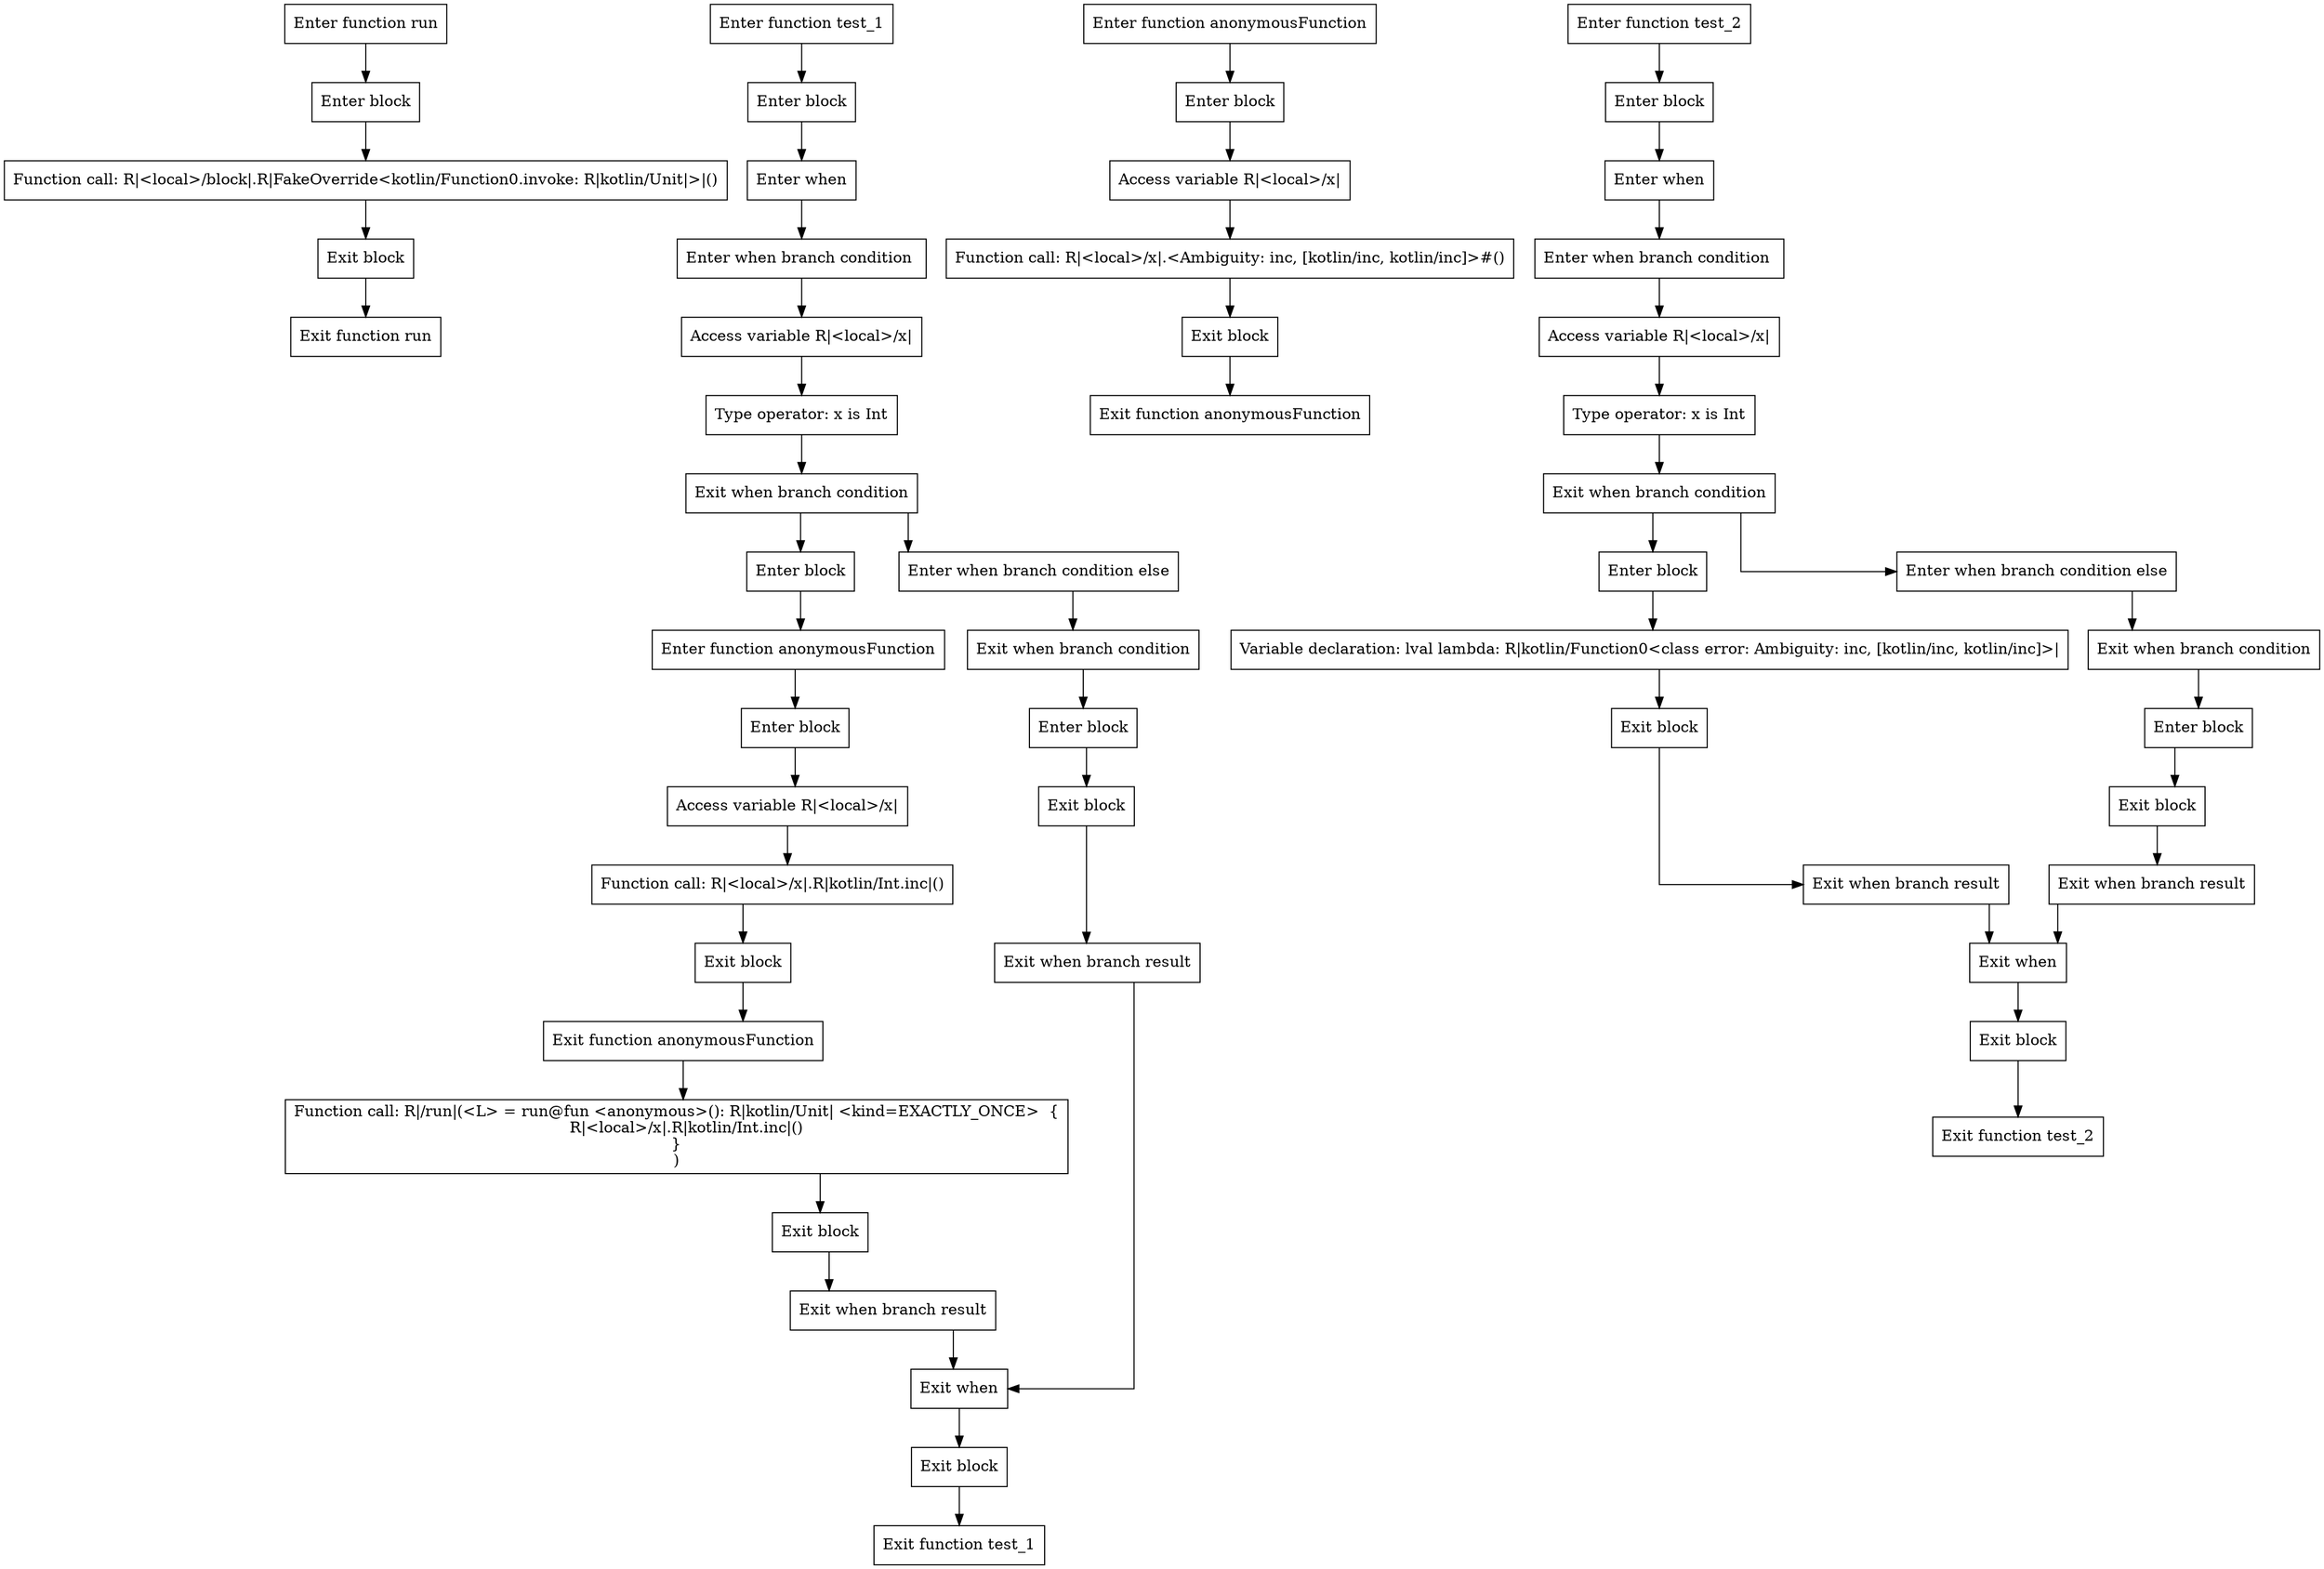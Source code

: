 digraph lambdas_kt {
graph [splines=ortho]

subgraph run {
  0 [shape=box label="Enter function run"];
  1 [shape=box label="Enter block"];
  2 [shape=box label="Function call: R|<local>/block|.R|FakeOverride<kotlin/Function0.invoke: R|kotlin/Unit|>|()"];
  3 [shape=box label="Exit block"];
  4 [shape=box label="Exit function run"];

  0 -> {1};
  1 -> {2};
  2 -> {3};
  3 -> {4};
}

subgraph test_1 {
  5 [shape=box label="Enter function test_1"];
  6 [shape=box label="Enter block"];
  7 [shape=box label="Enter when"];
  8 [shape=box label="Enter when branch condition "];
  9 [shape=box label="Access variable R|<local>/x|"];
  10 [shape=box label="Type operator: x is Int"];
  11 [shape=box label="Exit when branch condition"];
  12 [shape=box label="Enter block"];
  13 [shape=box label="Enter function anonymousFunction"];
  14 [shape=box label="Enter block"];
  15 [shape=box label="Access variable R|<local>/x|"];
  16 [shape=box label="Function call: R|<local>/x|.R|kotlin/Int.inc|()"];
  17 [shape=box label="Exit block"];
  18 [shape=box label="Exit function anonymousFunction"];
  19 [shape=box label="Function call: R|/run|(<L> = run@fun <anonymous>(): R|kotlin/Unit| <kind=EXACTLY_ONCE>  {
    R|<local>/x|.R|kotlin/Int.inc|()
}
)"];
  20 [shape=box label="Exit block"];
  21 [shape=box label="Exit when branch result"];
  22 [shape=box label="Enter when branch condition else"];
  23 [shape=box label="Exit when branch condition"];
  24 [shape=box label="Enter block"];
  25 [shape=box label="Exit block"];
  26 [shape=box label="Exit when branch result"];
  27 [shape=box label="Exit when"];
  28 [shape=box label="Exit block"];
  29 [shape=box label="Exit function test_1"];

  5 -> {6};
  6 -> {7};
  7 -> {8};
  8 -> {9};
  9 -> {10};
  10 -> {11};
  11 -> {12 22};
  12 -> {13};
  13 -> {14};
  14 -> {15};
  15 -> {16};
  16 -> {17};
  17 -> {18};
  18 -> {19};
  19 -> {20};
  20 -> {21};
  21 -> {27};
  22 -> {23};
  23 -> {24};
  24 -> {25};
  25 -> {26};
  26 -> {27};
  27 -> {28};
  28 -> {29};
}

subgraph <anonymous> {
  30 [shape=box label="Enter function anonymousFunction"];
  31 [shape=box label="Enter block"];
  32 [shape=box label="Access variable R|<local>/x|"];
  33 [shape=box label="Function call: R|<local>/x|.<Ambiguity: inc, [kotlin/inc, kotlin/inc]>#()"];
  34 [shape=box label="Exit block"];
  35 [shape=box label="Exit function anonymousFunction"];

  30 -> {31};
  31 -> {32};
  32 -> {33};
  33 -> {34};
  34 -> {35};
}

subgraph test_2 {
  36 [shape=box label="Enter function test_2"];
  37 [shape=box label="Enter block"];
  38 [shape=box label="Enter when"];
  39 [shape=box label="Enter when branch condition "];
  40 [shape=box label="Access variable R|<local>/x|"];
  41 [shape=box label="Type operator: x is Int"];
  42 [shape=box label="Exit when branch condition"];
  43 [shape=box label="Enter block"];
  44 [shape=box label="Variable declaration: lval lambda: R|kotlin/Function0<class error: Ambiguity: inc, [kotlin/inc, kotlin/inc]>|"];
  45 [shape=box label="Exit block"];
  46 [shape=box label="Exit when branch result"];
  47 [shape=box label="Enter when branch condition else"];
  48 [shape=box label="Exit when branch condition"];
  49 [shape=box label="Enter block"];
  50 [shape=box label="Exit block"];
  51 [shape=box label="Exit when branch result"];
  52 [shape=box label="Exit when"];
  53 [shape=box label="Exit block"];
  54 [shape=box label="Exit function test_2"];

  36 -> {37};
  37 -> {38};
  38 -> {39};
  39 -> {40};
  40 -> {41};
  41 -> {42};
  42 -> {43 47};
  43 -> {44};
  44 -> {45};
  45 -> {46};
  46 -> {52};
  47 -> {48};
  48 -> {49};
  49 -> {50};
  50 -> {51};
  51 -> {52};
  52 -> {53};
  53 -> {54};
}

}
